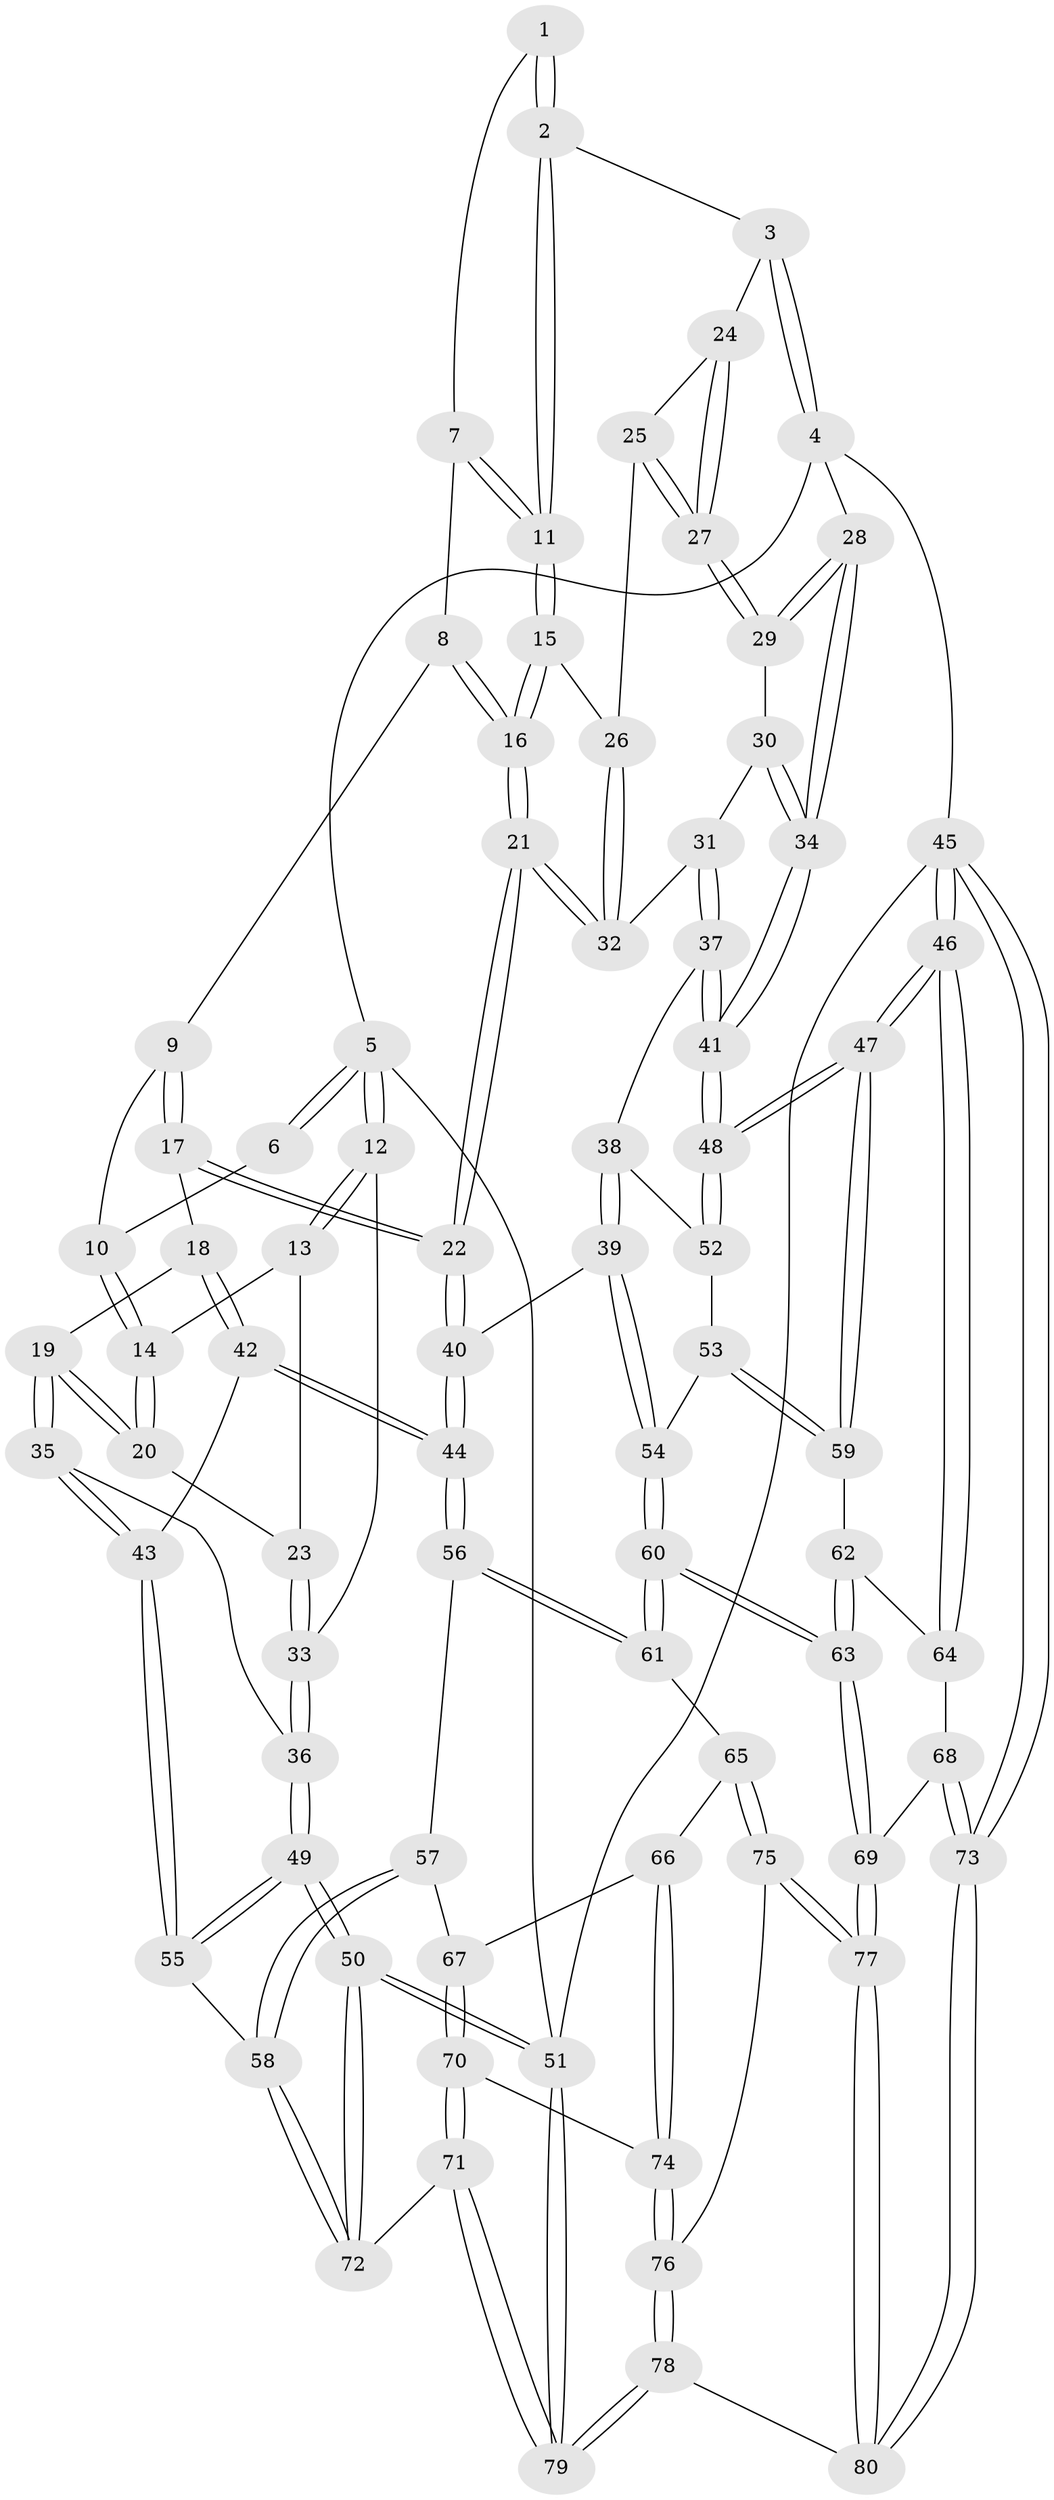 // coarse degree distribution, {2: 0.03508771929824561, 3: 0.631578947368421, 4: 0.3333333333333333}
// Generated by graph-tools (version 1.1) at 2025/38/03/04/25 23:38:21]
// undirected, 80 vertices, 197 edges
graph export_dot {
  node [color=gray90,style=filled];
  1 [pos="+0.48474114233151383+0"];
  2 [pos="+0.8318617998547487+0"];
  3 [pos="+0.8973298421932362+0"];
  4 [pos="+1+0"];
  5 [pos="+0+0"];
  6 [pos="+0.30120006815480177+0"];
  7 [pos="+0.46857100115418804+0"];
  8 [pos="+0.4459903491247023+0.06409479658809893"];
  9 [pos="+0.3729860499710945+0.10341750251451119"];
  10 [pos="+0.2661282877259153+0.07323238741100514"];
  11 [pos="+0.612129335203653+0.1471104305485065"];
  12 [pos="+0+0"];
  13 [pos="+0.12023315453353688+0.07019373635148238"];
  14 [pos="+0.24213232706040186+0.09895712076866119"];
  15 [pos="+0.6026775172819012+0.1693938788053111"];
  16 [pos="+0.5217873821786373+0.20175610164372115"];
  17 [pos="+0.3297824462071107+0.3256559878721848"];
  18 [pos="+0.3248916450393654+0.3256061035204014"];
  19 [pos="+0.2488470374654995+0.28929738510337927"];
  20 [pos="+0.24308602581839442+0.28386827098314005"];
  21 [pos="+0.45714679624915666+0.3252408108904123"];
  22 [pos="+0.4301793919437487+0.35301738967507545"];
  23 [pos="+0.17005863167133492+0.2640301363369392"];
  24 [pos="+0.8271703599327629+0.14515374187624108"];
  25 [pos="+0.6760036488679297+0.1802379749817734"];
  26 [pos="+0.6308396525203712+0.1889664025452535"];
  27 [pos="+0.8261939872839739+0.24472781848414035"];
  28 [pos="+1+0.10150794946132732"];
  29 [pos="+0.826218504965381+0.255960124986963"];
  30 [pos="+0.8213005745819268+0.28155081398883264"];
  31 [pos="+0.7744705971198628+0.33743928978389176"];
  32 [pos="+0.7304939444735843+0.3147736391291607"];
  33 [pos="+0+0.249289536020879"];
  34 [pos="+1+0.3737485746716796"];
  35 [pos="+0.07425737940579048+0.4719960783182632"];
  36 [pos="+0+0.425878049075947"];
  37 [pos="+0.7731622333381287+0.3979067387364467"];
  38 [pos="+0.7631366251895121+0.452586502175229"];
  39 [pos="+0.6128894515703476+0.5452872060746945"];
  40 [pos="+0.5166184265127837+0.5425051667201982"];
  41 [pos="+1+0.39975971608231714"];
  42 [pos="+0.20704957993624834+0.5449486062036198"];
  43 [pos="+0.18522235013308108+0.5632596464682136"];
  44 [pos="+0.5025487281306447+0.5622233022746164"];
  45 [pos="+1+1"];
  46 [pos="+1+0.7098140545467648"];
  47 [pos="+1+0.6134621183179394"];
  48 [pos="+1+0.5288809052246595"];
  49 [pos="+0+0.9039452450282041"];
  50 [pos="+0+1"];
  51 [pos="+0+1"];
  52 [pos="+0.8229033995790143+0.4982197069296113"];
  53 [pos="+0.8483691676167998+0.6309319263776394"];
  54 [pos="+0.6968423774565541+0.6714165688995195"];
  55 [pos="+0.18168303788574802+0.6342399379018858"];
  56 [pos="+0.4538792349735141+0.6761038956702952"];
  57 [pos="+0.41302294644160115+0.7082172236002753"];
  58 [pos="+0.33619465357059114+0.7439586460179425"];
  59 [pos="+0.8958488660795799+0.690693286799048"];
  60 [pos="+0.7266160183889262+0.7983884253395878"];
  61 [pos="+0.5840626691816238+0.8064580532099618"];
  62 [pos="+0.8659068140760953+0.7428149745989355"];
  63 [pos="+0.7318549442655072+0.8027537447088927"];
  64 [pos="+0.923907661265895+0.8255095893544596"];
  65 [pos="+0.5616089741880835+0.8616669569633731"];
  66 [pos="+0.5183530133007144+0.8721662171097617"];
  67 [pos="+0.47062271860777+0.8569484380001795"];
  68 [pos="+0.9225648427843356+0.8443617000918097"];
  69 [pos="+0.7531573325841209+0.909141203645496"];
  70 [pos="+0.4334807648636141+0.9181498576885334"];
  71 [pos="+0.32541470592666005+0.9388874169272796"];
  72 [pos="+0.3302865753696699+0.7597657803148976"];
  73 [pos="+1+1"];
  74 [pos="+0.48159607079312095+0.9350797779305261"];
  75 [pos="+0.5766302097653904+0.9210503352620952"];
  76 [pos="+0.5162827152763593+0.9733365971825654"];
  77 [pos="+0.7523132530516489+1"];
  78 [pos="+0.49825922811816153+1"];
  79 [pos="+0.1584343426709083+1"];
  80 [pos="+0.8187566242589795+1"];
  1 -- 2;
  1 -- 2;
  1 -- 7;
  2 -- 3;
  2 -- 11;
  2 -- 11;
  3 -- 4;
  3 -- 4;
  3 -- 24;
  4 -- 5;
  4 -- 28;
  4 -- 45;
  5 -- 6;
  5 -- 6;
  5 -- 12;
  5 -- 12;
  5 -- 51;
  6 -- 10;
  7 -- 8;
  7 -- 11;
  7 -- 11;
  8 -- 9;
  8 -- 16;
  8 -- 16;
  9 -- 10;
  9 -- 17;
  9 -- 17;
  10 -- 14;
  10 -- 14;
  11 -- 15;
  11 -- 15;
  12 -- 13;
  12 -- 13;
  12 -- 33;
  13 -- 14;
  13 -- 23;
  14 -- 20;
  14 -- 20;
  15 -- 16;
  15 -- 16;
  15 -- 26;
  16 -- 21;
  16 -- 21;
  17 -- 18;
  17 -- 22;
  17 -- 22;
  18 -- 19;
  18 -- 42;
  18 -- 42;
  19 -- 20;
  19 -- 20;
  19 -- 35;
  19 -- 35;
  20 -- 23;
  21 -- 22;
  21 -- 22;
  21 -- 32;
  21 -- 32;
  22 -- 40;
  22 -- 40;
  23 -- 33;
  23 -- 33;
  24 -- 25;
  24 -- 27;
  24 -- 27;
  25 -- 26;
  25 -- 27;
  25 -- 27;
  26 -- 32;
  26 -- 32;
  27 -- 29;
  27 -- 29;
  28 -- 29;
  28 -- 29;
  28 -- 34;
  28 -- 34;
  29 -- 30;
  30 -- 31;
  30 -- 34;
  30 -- 34;
  31 -- 32;
  31 -- 37;
  31 -- 37;
  33 -- 36;
  33 -- 36;
  34 -- 41;
  34 -- 41;
  35 -- 36;
  35 -- 43;
  35 -- 43;
  36 -- 49;
  36 -- 49;
  37 -- 38;
  37 -- 41;
  37 -- 41;
  38 -- 39;
  38 -- 39;
  38 -- 52;
  39 -- 40;
  39 -- 54;
  39 -- 54;
  40 -- 44;
  40 -- 44;
  41 -- 48;
  41 -- 48;
  42 -- 43;
  42 -- 44;
  42 -- 44;
  43 -- 55;
  43 -- 55;
  44 -- 56;
  44 -- 56;
  45 -- 46;
  45 -- 46;
  45 -- 73;
  45 -- 73;
  45 -- 51;
  46 -- 47;
  46 -- 47;
  46 -- 64;
  46 -- 64;
  47 -- 48;
  47 -- 48;
  47 -- 59;
  47 -- 59;
  48 -- 52;
  48 -- 52;
  49 -- 50;
  49 -- 50;
  49 -- 55;
  49 -- 55;
  50 -- 51;
  50 -- 51;
  50 -- 72;
  50 -- 72;
  51 -- 79;
  51 -- 79;
  52 -- 53;
  53 -- 54;
  53 -- 59;
  53 -- 59;
  54 -- 60;
  54 -- 60;
  55 -- 58;
  56 -- 57;
  56 -- 61;
  56 -- 61;
  57 -- 58;
  57 -- 58;
  57 -- 67;
  58 -- 72;
  58 -- 72;
  59 -- 62;
  60 -- 61;
  60 -- 61;
  60 -- 63;
  60 -- 63;
  61 -- 65;
  62 -- 63;
  62 -- 63;
  62 -- 64;
  63 -- 69;
  63 -- 69;
  64 -- 68;
  65 -- 66;
  65 -- 75;
  65 -- 75;
  66 -- 67;
  66 -- 74;
  66 -- 74;
  67 -- 70;
  67 -- 70;
  68 -- 69;
  68 -- 73;
  68 -- 73;
  69 -- 77;
  69 -- 77;
  70 -- 71;
  70 -- 71;
  70 -- 74;
  71 -- 72;
  71 -- 79;
  71 -- 79;
  73 -- 80;
  73 -- 80;
  74 -- 76;
  74 -- 76;
  75 -- 76;
  75 -- 77;
  75 -- 77;
  76 -- 78;
  76 -- 78;
  77 -- 80;
  77 -- 80;
  78 -- 79;
  78 -- 79;
  78 -- 80;
}

